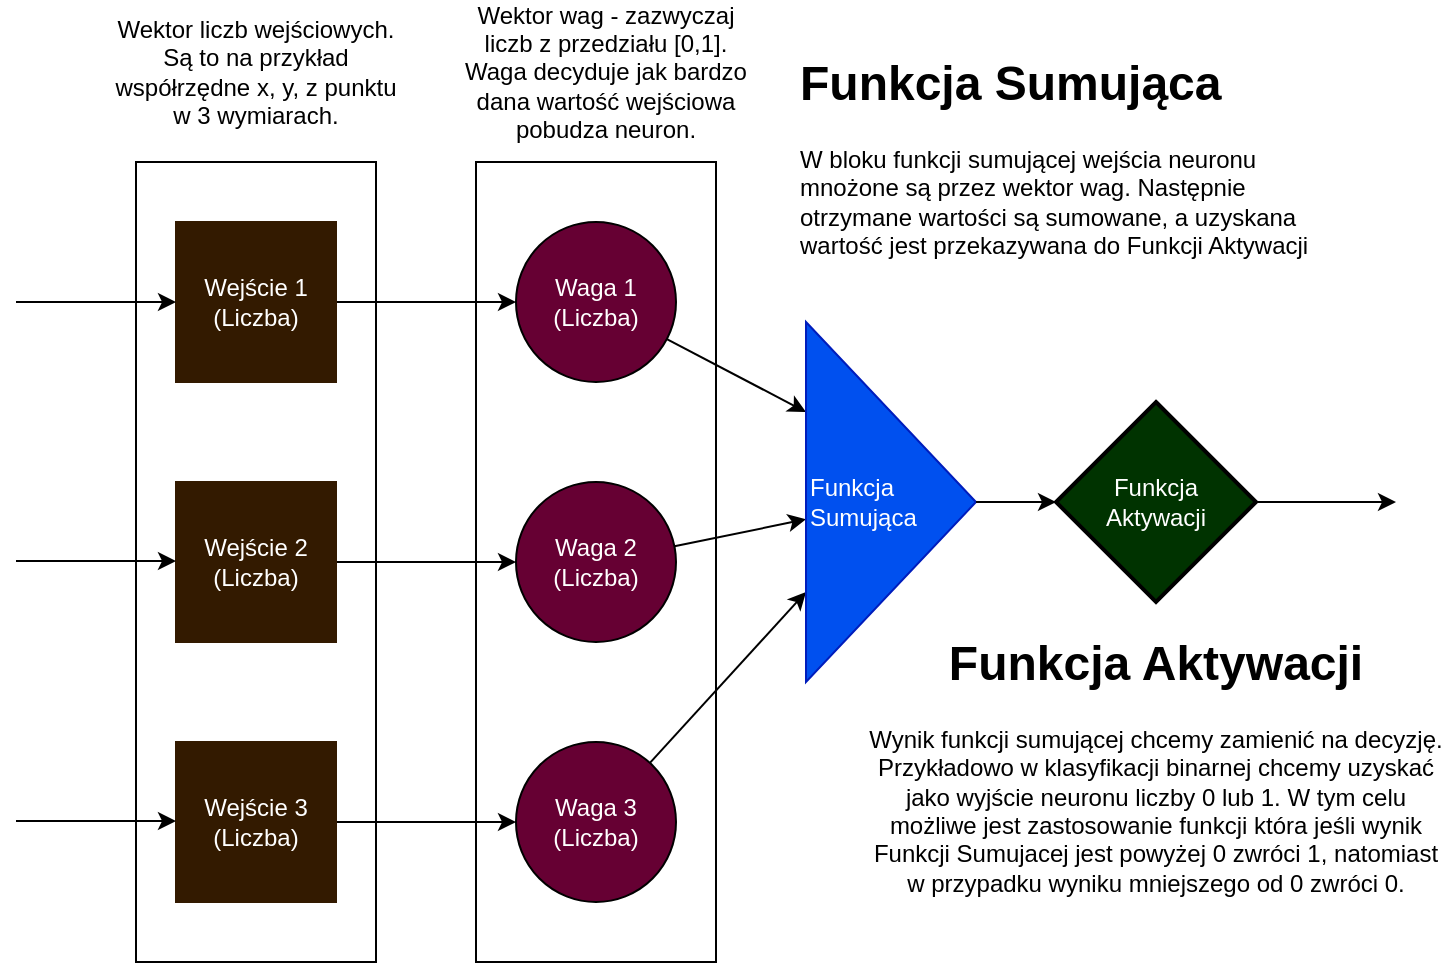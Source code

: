 <mxfile version="24.0.4" type="device">
  <diagram name="Page-1" id="p11yJfKpYmfvlJx66cXs">
    <mxGraphModel dx="1146" dy="715" grid="1" gridSize="10" guides="1" tooltips="1" connect="1" arrows="1" fold="1" page="1" pageScale="1" pageWidth="850" pageHeight="1100" math="0" shadow="0">
      <root>
        <mxCell id="0" />
        <mxCell id="1" parent="0" />
        <mxCell id="FpsaEItuhfpJyshoHaDy-23" value="" style="rounded=0;whiteSpace=wrap;html=1;" vertex="1" parent="1">
          <mxGeometry x="260" y="110" width="120" height="400" as="geometry" />
        </mxCell>
        <mxCell id="FpsaEItuhfpJyshoHaDy-22" value="" style="rounded=0;whiteSpace=wrap;html=1;" vertex="1" parent="1">
          <mxGeometry x="90" y="110" width="120" height="400" as="geometry" />
        </mxCell>
        <mxCell id="FpsaEItuhfpJyshoHaDy-12" style="edgeStyle=orthogonalEdgeStyle;rounded=0;orthogonalLoop=1;jettySize=auto;html=1;" edge="1" parent="1" source="FpsaEItuhfpJyshoHaDy-1" target="FpsaEItuhfpJyshoHaDy-5">
          <mxGeometry relative="1" as="geometry" />
        </mxCell>
        <mxCell id="FpsaEItuhfpJyshoHaDy-1" value="&lt;div&gt;Wejście 1&lt;/div&gt;&lt;div&gt;(Liczba)&lt;br&gt;&lt;/div&gt;" style="whiteSpace=wrap;html=1;aspect=fixed;strokeColor=#331A00;fillColor=#331A00;fontColor=#FFFFFF;" vertex="1" parent="1">
          <mxGeometry x="110" y="140" width="80" height="80" as="geometry" />
        </mxCell>
        <mxCell id="FpsaEItuhfpJyshoHaDy-13" style="edgeStyle=orthogonalEdgeStyle;rounded=0;orthogonalLoop=1;jettySize=auto;html=1;entryX=0;entryY=0.5;entryDx=0;entryDy=0;" edge="1" parent="1" source="FpsaEItuhfpJyshoHaDy-2" target="FpsaEItuhfpJyshoHaDy-7">
          <mxGeometry relative="1" as="geometry" />
        </mxCell>
        <mxCell id="FpsaEItuhfpJyshoHaDy-2" value="&lt;div&gt;Wejście 2&lt;/div&gt;&lt;div&gt;(Liczba)&lt;br&gt;&lt;/div&gt;" style="whiteSpace=wrap;html=1;aspect=fixed;strokeColor=#331A00;fillColor=#331A00;fontColor=#FFFFFF;" vertex="1" parent="1">
          <mxGeometry x="110" y="270" width="80" height="80" as="geometry" />
        </mxCell>
        <mxCell id="FpsaEItuhfpJyshoHaDy-14" style="edgeStyle=orthogonalEdgeStyle;rounded=0;orthogonalLoop=1;jettySize=auto;html=1;" edge="1" parent="1" source="FpsaEItuhfpJyshoHaDy-4" target="FpsaEItuhfpJyshoHaDy-6">
          <mxGeometry relative="1" as="geometry" />
        </mxCell>
        <mxCell id="FpsaEItuhfpJyshoHaDy-4" value="&lt;div&gt;Wejście 3&lt;/div&gt;&lt;div&gt;(Liczba)&lt;br&gt;&lt;/div&gt;" style="whiteSpace=wrap;html=1;aspect=fixed;strokeColor=#331A00;fillColor=#331A00;fontColor=#FFFFFF;" vertex="1" parent="1">
          <mxGeometry x="110" y="400" width="80" height="80" as="geometry" />
        </mxCell>
        <mxCell id="FpsaEItuhfpJyshoHaDy-17" style="rounded=0;orthogonalLoop=1;jettySize=auto;html=1;entryX=0;entryY=0.25;entryDx=0;entryDy=0;" edge="1" parent="1" source="FpsaEItuhfpJyshoHaDy-5" target="FpsaEItuhfpJyshoHaDy-11">
          <mxGeometry relative="1" as="geometry" />
        </mxCell>
        <mxCell id="FpsaEItuhfpJyshoHaDy-5" value="&lt;div&gt;Waga 1&lt;/div&gt;&lt;div&gt;(Liczba)&lt;br&gt;&lt;/div&gt;" style="ellipse;whiteSpace=wrap;html=1;aspect=fixed;fillColor=#660033;fontColor=#FFFFFF;" vertex="1" parent="1">
          <mxGeometry x="280" y="140" width="80" height="80" as="geometry" />
        </mxCell>
        <mxCell id="FpsaEItuhfpJyshoHaDy-18" style="rounded=0;orthogonalLoop=1;jettySize=auto;html=1;entryX=0;entryY=0.75;entryDx=0;entryDy=0;" edge="1" parent="1" source="FpsaEItuhfpJyshoHaDy-6" target="FpsaEItuhfpJyshoHaDy-11">
          <mxGeometry relative="1" as="geometry" />
        </mxCell>
        <mxCell id="FpsaEItuhfpJyshoHaDy-6" value="&lt;div&gt;Waga 3&lt;/div&gt;&lt;div&gt;(Liczba)&lt;br&gt;&lt;/div&gt;" style="ellipse;whiteSpace=wrap;html=1;aspect=fixed;fillColor=#660033;fontColor=#FFFFFF;" vertex="1" parent="1">
          <mxGeometry x="280" y="400" width="80" height="80" as="geometry" />
        </mxCell>
        <mxCell id="FpsaEItuhfpJyshoHaDy-16" style="rounded=0;orthogonalLoop=1;jettySize=auto;html=1;" edge="1" parent="1" source="FpsaEItuhfpJyshoHaDy-7" target="FpsaEItuhfpJyshoHaDy-11">
          <mxGeometry relative="1" as="geometry" />
        </mxCell>
        <mxCell id="FpsaEItuhfpJyshoHaDy-7" value="&lt;div&gt;Waga 2&lt;/div&gt;&lt;div&gt;(Liczba)&lt;br&gt;&lt;/div&gt;" style="ellipse;whiteSpace=wrap;html=1;aspect=fixed;fillColor=#660033;fontColor=#FFFFFF;" vertex="1" parent="1">
          <mxGeometry x="280" y="270" width="80" height="80" as="geometry" />
        </mxCell>
        <mxCell id="FpsaEItuhfpJyshoHaDy-20" style="edgeStyle=orthogonalEdgeStyle;rounded=0;orthogonalLoop=1;jettySize=auto;html=1;" edge="1" parent="1" source="FpsaEItuhfpJyshoHaDy-10">
          <mxGeometry relative="1" as="geometry">
            <mxPoint x="720" y="280" as="targetPoint" />
          </mxGeometry>
        </mxCell>
        <mxCell id="FpsaEItuhfpJyshoHaDy-10" value="Funkcja&lt;br&gt;Aktywacji" style="strokeWidth=2;html=1;shape=mxgraph.flowchart.decision;whiteSpace=wrap;fillColor=#003300;fontColor=#FFFFFF;" vertex="1" parent="1">
          <mxGeometry x="550" y="230" width="100" height="100" as="geometry" />
        </mxCell>
        <mxCell id="FpsaEItuhfpJyshoHaDy-11" value="&lt;div align=&quot;left&quot;&gt;Funkcja&lt;br&gt;&lt;/div&gt;&lt;div align=&quot;left&quot;&gt;Sumująca&lt;/div&gt;" style="triangle;whiteSpace=wrap;html=1;align=left;fillColor=#0050ef;fontColor=#ffffff;strokeColor=#001DBC;" vertex="1" parent="1">
          <mxGeometry x="425" y="190" width="85" height="180" as="geometry" />
        </mxCell>
        <mxCell id="FpsaEItuhfpJyshoHaDy-19" style="edgeStyle=orthogonalEdgeStyle;rounded=0;orthogonalLoop=1;jettySize=auto;html=1;entryX=0;entryY=0.5;entryDx=0;entryDy=0;entryPerimeter=0;" edge="1" parent="1" source="FpsaEItuhfpJyshoHaDy-11" target="FpsaEItuhfpJyshoHaDy-10">
          <mxGeometry relative="1" as="geometry" />
        </mxCell>
        <mxCell id="FpsaEItuhfpJyshoHaDy-24" value="" style="endArrow=classic;html=1;rounded=0;entryX=0;entryY=0.5;entryDx=0;entryDy=0;" edge="1" parent="1" target="FpsaEItuhfpJyshoHaDy-1">
          <mxGeometry width="50" height="50" relative="1" as="geometry">
            <mxPoint x="30" y="180" as="sourcePoint" />
            <mxPoint x="450" y="350" as="targetPoint" />
          </mxGeometry>
        </mxCell>
        <mxCell id="FpsaEItuhfpJyshoHaDy-25" value="" style="endArrow=classic;html=1;rounded=0;entryX=0;entryY=0.5;entryDx=0;entryDy=0;" edge="1" parent="1">
          <mxGeometry width="50" height="50" relative="1" as="geometry">
            <mxPoint x="30" y="309.5" as="sourcePoint" />
            <mxPoint x="110" y="309.5" as="targetPoint" />
          </mxGeometry>
        </mxCell>
        <mxCell id="FpsaEItuhfpJyshoHaDy-26" value="" style="endArrow=classic;html=1;rounded=0;entryX=0;entryY=0.5;entryDx=0;entryDy=0;" edge="1" parent="1">
          <mxGeometry width="50" height="50" relative="1" as="geometry">
            <mxPoint x="30" y="439.5" as="sourcePoint" />
            <mxPoint x="110" y="439.5" as="targetPoint" />
          </mxGeometry>
        </mxCell>
        <mxCell id="FpsaEItuhfpJyshoHaDy-27" value="Wektor liczb wejściowych. Są to na przykład współrzędne x, y, z punktu w 3 wymiarach." style="text;html=1;align=center;verticalAlign=middle;whiteSpace=wrap;rounded=0;" vertex="1" parent="1">
          <mxGeometry x="75" y="30" width="150" height="70" as="geometry" />
        </mxCell>
        <mxCell id="FpsaEItuhfpJyshoHaDy-28" value="Wektor wag - zazwyczaj liczb z przedziału [0,1]. Waga decyduje jak bardzo dana wartość wejściowa pobudza neuron. " style="text;html=1;align=center;verticalAlign=middle;whiteSpace=wrap;rounded=0;" vertex="1" parent="1">
          <mxGeometry x="250" y="30" width="150" height="70" as="geometry" />
        </mxCell>
        <mxCell id="FpsaEItuhfpJyshoHaDy-29" value="&lt;h1 style=&quot;margin-top: 0px;&quot;&gt;Funkcja Sumująca&lt;br&gt;&lt;/h1&gt;&lt;p&gt;W bloku funkcji sumującej wejścia neuronu mnożone są przez wektor wag. Następnie otrzymane wartości są sumowane, a uzyskana wartość jest przekazywana do Funkcji Aktywacji&lt;br&gt;&lt;/p&gt;" style="text;html=1;whiteSpace=wrap;overflow=hidden;rounded=0;" vertex="1" parent="1">
          <mxGeometry x="420" y="50" width="275" height="120" as="geometry" />
        </mxCell>
        <mxCell id="FpsaEItuhfpJyshoHaDy-31" value="&lt;h1 style=&quot;margin-top: 0px;&quot;&gt;Funkcja Aktywacji&lt;br&gt;&lt;/h1&gt;&lt;p&gt;Wynik funkcji sumującej chcemy zamienić na decyzję. Przykładowo w klasyfikacji binarnej chcemy uzyskać jako wyjście neuronu liczby 0 lub 1. W tym celu możliwe jest zastosowanie funkcji która jeśli wynik Funkcji Sumujacej jest powyżej 0 zwróci 1, natomiast w przypadku wyniku mniejszego od 0 zwróci 0.&lt;br&gt;&lt;/p&gt;" style="text;html=1;whiteSpace=wrap;overflow=hidden;rounded=0;align=center;" vertex="1" parent="1">
          <mxGeometry x="455" y="340" width="290" height="140" as="geometry" />
        </mxCell>
      </root>
    </mxGraphModel>
  </diagram>
</mxfile>
